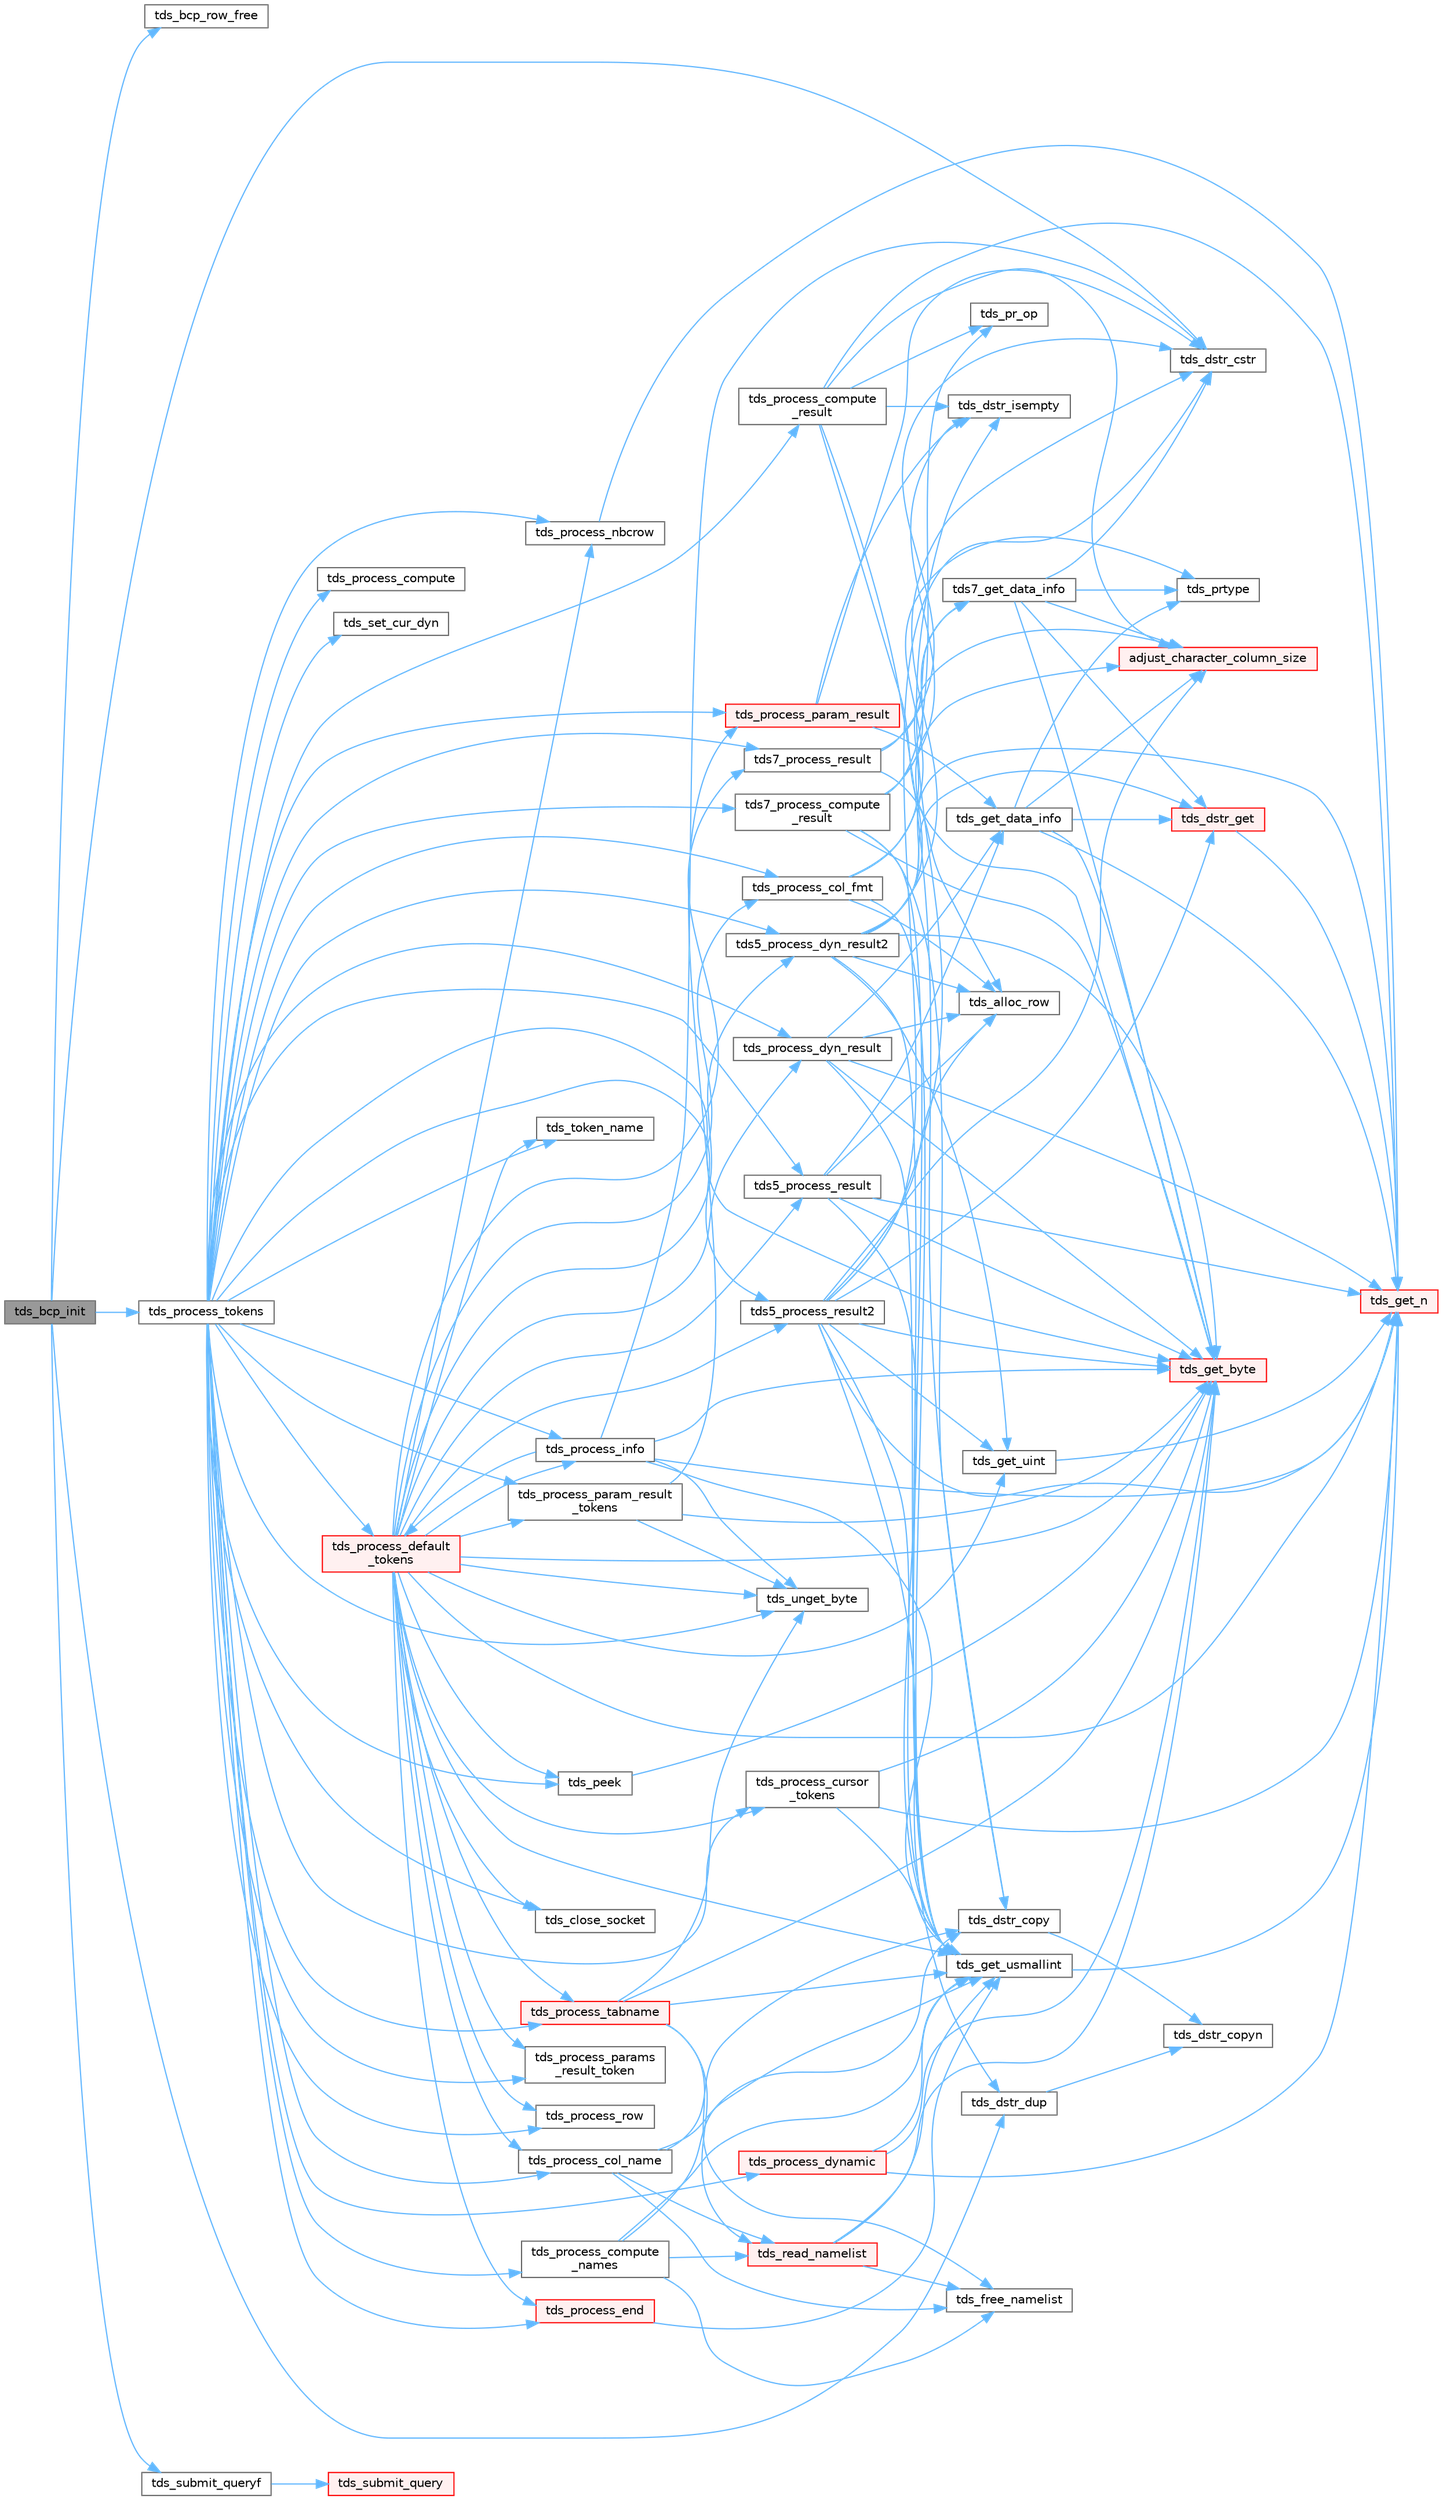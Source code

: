 digraph "tds_bcp_init"
{
 // LATEX_PDF_SIZE
  bgcolor="transparent";
  edge [fontname=Helvetica,fontsize=10,labelfontname=Helvetica,labelfontsize=10];
  node [fontname=Helvetica,fontsize=10,shape=box,height=0.2,width=0.4];
  rankdir="LR";
  Node1 [id="Node000001",label="tds_bcp_init",height=0.2,width=0.4,color="gray40", fillcolor="grey60", style="filled", fontcolor="black",tooltip="Initialize BCP information."];
  Node1 -> Node2 [id="edge1_Node000001_Node000002",color="steelblue1",style="solid",tooltip=" "];
  Node2 [id="Node000002",label="tds_bcp_row_free",height=0.2,width=0.4,color="grey40", fillcolor="white", style="filled",URL="$a00251.html#a7c4f2b050cd1a747604aa305d6877de7",tooltip="Free row data allocated in the result set."];
  Node1 -> Node3 [id="edge2_Node000001_Node000003",color="steelblue1",style="solid",tooltip=" "];
  Node3 [id="Node000003",label="tds_dstr_cstr",height=0.2,width=0.4,color="grey40", fillcolor="white", style="filled",URL="$a00581.html#gac536f0e4d77d3cff5702719362ec1766",tooltip="Returns a C version (NUL terminated string) of dstr."];
  Node1 -> Node4 [id="edge3_Node000001_Node000004",color="steelblue1",style="solid",tooltip=" "];
  Node4 [id="Node000004",label="tds_dstr_dup",height=0.2,width=0.4,color="grey40", fillcolor="white", style="filled",URL="$a00581.html#ga4e6d9fa6f9b9551a5a3390e10a5322e6",tooltip="Duplicate a string from another dynamic string."];
  Node4 -> Node5 [id="edge4_Node000004_Node000005",color="steelblue1",style="solid",tooltip=" "];
  Node5 [id="Node000005",label="tds_dstr_copyn",height=0.2,width=0.4,color="grey40", fillcolor="white", style="filled",URL="$a00581.html#ga656718f240d7403f986ae887d84a6ca1",tooltip="Set string to a given buffer of characters."];
  Node1 -> Node6 [id="edge5_Node000001_Node000006",color="steelblue1",style="solid",tooltip=" "];
  Node6 [id="Node000006",label="tds_process_tokens",height=0.2,width=0.4,color="grey40", fillcolor="white", style="filled",URL="$a00580.html#gabfc9de1d1fe718818caf63a4be4035a6",tooltip="process all streams."];
  Node6 -> Node7 [id="edge6_Node000006_Node000007",color="steelblue1",style="solid",tooltip=" "];
  Node7 [id="Node000007",label="tds5_process_dyn_result2",height=0.2,width=0.4,color="grey40", fillcolor="white", style="filled",URL="$a00580.html#gae688b515631141acfbc41bbb91c8b921",tooltip="Process new TDS 5.0 token for describing output parameters."];
  Node7 -> Node8 [id="edge7_Node000007_Node000008",color="steelblue1",style="solid",tooltip=" "];
  Node8 [id="Node000008",label="adjust_character_column_size",height=0.2,width=0.4,color="red", fillcolor="#FFF0F0", style="filled",URL="$a00580.html#ga91770634ce8c0d6f1fe007b45da186fd",tooltip="Adjust column size according to client's encoding."];
  Node7 -> Node14 [id="edge8_Node000007_Node000014",color="steelblue1",style="solid",tooltip=" "];
  Node14 [id="Node000014",label="tds_alloc_row",height=0.2,width=0.4,color="grey40", fillcolor="white", style="filled",URL="$a00577.html#ga1224fb9277112dc2ce12531d2b73b145",tooltip="Allocate space for row store return NULL on out of memory."];
  Node7 -> Node3 [id="edge9_Node000007_Node000003",color="steelblue1",style="solid",tooltip=" "];
  Node7 -> Node15 [id="edge10_Node000007_Node000015",color="steelblue1",style="solid",tooltip=" "];
  Node15 [id="Node000015",label="tds_dstr_get",height=0.2,width=0.4,color="red", fillcolor="#FFF0F0", style="filled",URL="$a00579.html#ga017c427e9599c031be5c555cb32abe2c",tooltip="Reads a string from wire and put in a DSTR."];
  Node15 -> Node19 [id="edge11_Node000015_Node000019",color="steelblue1",style="solid",tooltip=" "];
  Node19 [id="Node000019",label="tds_get_n",height=0.2,width=0.4,color="red", fillcolor="#FFF0F0", style="filled",URL="$a00579.html#gae777dd57e8d1bb40349d7d7d8434fddf",tooltip="Get N bytes from the buffer and return them in the already allocated space   given to us."];
  Node7 -> Node31 [id="edge12_Node000007_Node000031",color="steelblue1",style="solid",tooltip=" "];
  Node31 [id="Node000031",label="tds_get_byte",height=0.2,width=0.4,color="red", fillcolor="#FFF0F0", style="filled",URL="$a00579.html#ga0cb72d3f6943795c39db1fa692be0a58",tooltip="Return a single byte from the input buffer."];
  Node7 -> Node19 [id="edge13_Node000007_Node000019",color="steelblue1",style="solid",tooltip=" "];
  Node7 -> Node32 [id="edge14_Node000007_Node000032",color="steelblue1",style="solid",tooltip=" "];
  Node32 [id="Node000032",label="tds_get_uint",height=0.2,width=0.4,color="grey40", fillcolor="white", style="filled",URL="$a00579.html#ga9ac121c269e203337a48c5bf8afc48c3",tooltip="Get an int32 from the server."];
  Node32 -> Node19 [id="edge15_Node000032_Node000019",color="steelblue1",style="solid",tooltip=" "];
  Node7 -> Node33 [id="edge16_Node000007_Node000033",color="steelblue1",style="solid",tooltip=" "];
  Node33 [id="Node000033",label="tds_get_usmallint",height=0.2,width=0.4,color="grey40", fillcolor="white", style="filled",URL="$a00579.html#gad38aa5b9547817854ccba1fcc7855861",tooltip="Get an int16 from the server."];
  Node33 -> Node19 [id="edge17_Node000033_Node000019",color="steelblue1",style="solid",tooltip=" "];
  Node6 -> Node34 [id="edge18_Node000006_Node000034",color="steelblue1",style="solid",tooltip=" "];
  Node34 [id="Node000034",label="tds5_process_result",height=0.2,width=0.4,color="grey40", fillcolor="white", style="filled",URL="$a00580.html#ga547b2f48659f77a69aa802d861ac827d",tooltip="tds5_process_result() is the TDS 5.0 result set processing routine."];
  Node34 -> Node14 [id="edge19_Node000034_Node000014",color="steelblue1",style="solid",tooltip=" "];
  Node34 -> Node31 [id="edge20_Node000034_Node000031",color="steelblue1",style="solid",tooltip=" "];
  Node34 -> Node35 [id="edge21_Node000034_Node000035",color="steelblue1",style="solid",tooltip=" "];
  Node35 [id="Node000035",label="tds_get_data_info",height=0.2,width=0.4,color="grey40", fillcolor="white", style="filled",URL="$a00580.html#gad9b6b86f48be077fb44ac603845a0c27",tooltip="Reads data metadata from wire."];
  Node35 -> Node8 [id="edge22_Node000035_Node000008",color="steelblue1",style="solid",tooltip=" "];
  Node35 -> Node15 [id="edge23_Node000035_Node000015",color="steelblue1",style="solid",tooltip=" "];
  Node35 -> Node31 [id="edge24_Node000035_Node000031",color="steelblue1",style="solid",tooltip=" "];
  Node35 -> Node19 [id="edge25_Node000035_Node000019",color="steelblue1",style="solid",tooltip=" "];
  Node35 -> Node36 [id="edge26_Node000035_Node000036",color="steelblue1",style="solid",tooltip=" "];
  Node36 [id="Node000036",label="tds_prtype",height=0.2,width=0.4,color="grey40", fillcolor="white", style="filled",URL="$a00580.html#ga307f949194204f71f1a7e574424048b1",tooltip="Returns string representation of the given type."];
  Node34 -> Node19 [id="edge27_Node000034_Node000019",color="steelblue1",style="solid",tooltip=" "];
  Node34 -> Node33 [id="edge28_Node000034_Node000033",color="steelblue1",style="solid",tooltip=" "];
  Node6 -> Node37 [id="edge29_Node000006_Node000037",color="steelblue1",style="solid",tooltip=" "];
  Node37 [id="Node000037",label="tds5_process_result2",height=0.2,width=0.4,color="grey40", fillcolor="white", style="filled",URL="$a00580.html#gabe2bdd5a41ce067cb31aef18ff81cb1c",tooltip="tds5_process_result2() is the new TDS 5.0 result set processing routine."];
  Node37 -> Node8 [id="edge30_Node000037_Node000008",color="steelblue1",style="solid",tooltip=" "];
  Node37 -> Node14 [id="edge31_Node000037_Node000014",color="steelblue1",style="solid",tooltip=" "];
  Node37 -> Node3 [id="edge32_Node000037_Node000003",color="steelblue1",style="solid",tooltip=" "];
  Node37 -> Node4 [id="edge33_Node000037_Node000004",color="steelblue1",style="solid",tooltip=" "];
  Node37 -> Node15 [id="edge34_Node000037_Node000015",color="steelblue1",style="solid",tooltip=" "];
  Node37 -> Node38 [id="edge35_Node000037_Node000038",color="steelblue1",style="solid",tooltip=" "];
  Node38 [id="Node000038",label="tds_dstr_isempty",height=0.2,width=0.4,color="grey40", fillcolor="white", style="filled",URL="$a00581.html#ga197c6af67f2e7469d06c2aa055917b1e",tooltip="test if string is empty"];
  Node37 -> Node31 [id="edge36_Node000037_Node000031",color="steelblue1",style="solid",tooltip=" "];
  Node37 -> Node19 [id="edge37_Node000037_Node000019",color="steelblue1",style="solid",tooltip=" "];
  Node37 -> Node32 [id="edge38_Node000037_Node000032",color="steelblue1",style="solid",tooltip=" "];
  Node37 -> Node33 [id="edge39_Node000037_Node000033",color="steelblue1",style="solid",tooltip=" "];
  Node6 -> Node39 [id="edge40_Node000006_Node000039",color="steelblue1",style="solid",tooltip=" "];
  Node39 [id="Node000039",label="tds7_process_compute\l_result",height=0.2,width=0.4,color="grey40", fillcolor="white", style="filled",URL="$a00580.html#ga6728e344caa20aea1def85f58dea138b",tooltip="tds7_process_compute_result() processes compute result sets for TDS 7/8."];
  Node39 -> Node40 [id="edge41_Node000039_Node000040",color="steelblue1",style="solid",tooltip=" "];
  Node40 [id="Node000040",label="tds7_get_data_info",height=0.2,width=0.4,color="grey40", fillcolor="white", style="filled",URL="$a00580.html#ga07cee55fd522cca16fb59b7a8f0b1376",tooltip="Reads data information from wire."];
  Node40 -> Node8 [id="edge42_Node000040_Node000008",color="steelblue1",style="solid",tooltip=" "];
  Node40 -> Node3 [id="edge43_Node000040_Node000003",color="steelblue1",style="solid",tooltip=" "];
  Node40 -> Node15 [id="edge44_Node000040_Node000015",color="steelblue1",style="solid",tooltip=" "];
  Node40 -> Node31 [id="edge45_Node000040_Node000031",color="steelblue1",style="solid",tooltip=" "];
  Node40 -> Node36 [id="edge46_Node000040_Node000036",color="steelblue1",style="solid",tooltip=" "];
  Node39 -> Node41 [id="edge47_Node000039_Node000041",color="steelblue1",style="solid",tooltip=" "];
  Node41 [id="Node000041",label="tds_dstr_copy",height=0.2,width=0.4,color="grey40", fillcolor="white", style="filled",URL="$a00581.html#gad96366d9fa93bfc283cef1299fbe97ab",tooltip="copy a string from another"];
  Node41 -> Node5 [id="edge48_Node000041_Node000005",color="steelblue1",style="solid",tooltip=" "];
  Node39 -> Node38 [id="edge49_Node000039_Node000038",color="steelblue1",style="solid",tooltip=" "];
  Node39 -> Node31 [id="edge50_Node000039_Node000031",color="steelblue1",style="solid",tooltip=" "];
  Node39 -> Node33 [id="edge51_Node000039_Node000033",color="steelblue1",style="solid",tooltip=" "];
  Node39 -> Node42 [id="edge52_Node000039_Node000042",color="steelblue1",style="solid",tooltip=" "];
  Node42 [id="Node000042",label="tds_pr_op",height=0.2,width=0.4,color="grey40", fillcolor="white", style="filled",URL="$a00580.html#ga62dc14d21453e88e24880ee0acaca73a",tooltip="Returns string representation for a given operation."];
  Node6 -> Node43 [id="edge53_Node000006_Node000043",color="steelblue1",style="solid",tooltip=" "];
  Node43 [id="Node000043",label="tds7_process_result",height=0.2,width=0.4,color="grey40", fillcolor="white", style="filled",URL="$a00580.html#gaca56fc22d65a24a96d1bef310ade73aa",tooltip="tds7_process_result() is the TDS 7.0 result set processing routine."];
  Node43 -> Node40 [id="edge54_Node000043_Node000040",color="steelblue1",style="solid",tooltip=" "];
  Node43 -> Node14 [id="edge55_Node000043_Node000014",color="steelblue1",style="solid",tooltip=" "];
  Node43 -> Node3 [id="edge56_Node000043_Node000003",color="steelblue1",style="solid",tooltip=" "];
  Node6 -> Node21 [id="edge57_Node000006_Node000021",color="steelblue1",style="solid",tooltip=" "];
  Node21 [id="Node000021",label="tds_close_socket",height=0.2,width=0.4,color="grey40", fillcolor="white", style="filled",URL="$a00579.html#ga3e3f76009fce5ceedb2f42bb2c9aed2e",tooltip="Close current socket."];
  Node6 -> Node31 [id="edge58_Node000006_Node000031",color="steelblue1",style="solid",tooltip=" "];
  Node6 -> Node44 [id="edge59_Node000006_Node000044",color="steelblue1",style="solid",tooltip=" "];
  Node44 [id="Node000044",label="tds_peek",height=0.2,width=0.4,color="grey40", fillcolor="white", style="filled",URL="$a00579.html#ga221e98a9c8be96ec6c8547891e1b53af",tooltip="Reads a byte from the TDS stream without removing it."];
  Node44 -> Node31 [id="edge60_Node000044_Node000031",color="steelblue1",style="solid",tooltip=" "];
  Node6 -> Node45 [id="edge61_Node000006_Node000045",color="steelblue1",style="solid",tooltip=" "];
  Node45 [id="Node000045",label="tds_process_col_fmt",height=0.2,width=0.4,color="grey40", fillcolor="white", style="filled",URL="$a00580.html#ga4e3dd9d3614f5f0433b78b761dd68741",tooltip="tds_process_col_fmt() is the other half of result set processing under TDS 4.2."];
  Node45 -> Node8 [id="edge62_Node000045_Node000008",color="steelblue1",style="solid",tooltip=" "];
  Node45 -> Node14 [id="edge63_Node000045_Node000014",color="steelblue1",style="solid",tooltip=" "];
  Node45 -> Node33 [id="edge64_Node000045_Node000033",color="steelblue1",style="solid",tooltip=" "];
  Node45 -> Node36 [id="edge65_Node000045_Node000036",color="steelblue1",style="solid",tooltip=" "];
  Node6 -> Node46 [id="edge66_Node000006_Node000046",color="steelblue1",style="solid",tooltip=" "];
  Node46 [id="Node000046",label="tds_process_col_name",height=0.2,width=0.4,color="grey40", fillcolor="white", style="filled",URL="$a00580.html#ga905d2fa5e1b602817bd16bb0fcf9eadb",tooltip="tds_process_col_name() is one half of the result set under TDS 4.2 it contains all the column names,..."];
  Node46 -> Node41 [id="edge67_Node000046_Node000041",color="steelblue1",style="solid",tooltip=" "];
  Node46 -> Node47 [id="edge68_Node000046_Node000047",color="steelblue1",style="solid",tooltip=" "];
  Node47 [id="Node000047",label="tds_free_namelist",height=0.2,width=0.4,color="grey40", fillcolor="white", style="filled",URL="$a00580.html#ga21e9de33de9c8c492aa2f96c823596bb",tooltip="Frees list of names."];
  Node46 -> Node33 [id="edge69_Node000046_Node000033",color="steelblue1",style="solid",tooltip=" "];
  Node46 -> Node48 [id="edge70_Node000046_Node000048",color="steelblue1",style="solid",tooltip=" "];
  Node48 [id="Node000048",label="tds_read_namelist",height=0.2,width=0.4,color="red", fillcolor="#FFF0F0", style="filled",URL="$a00580.html#gaeaaed2ea1d8c827da1a0f5b419524ae1",tooltip="Reads list of names (usually table names)"];
  Node48 -> Node47 [id="edge71_Node000048_Node000047",color="steelblue1",style="solid",tooltip=" "];
  Node48 -> Node31 [id="edge72_Node000048_Node000031",color="steelblue1",style="solid",tooltip=" "];
  Node48 -> Node33 [id="edge73_Node000048_Node000033",color="steelblue1",style="solid",tooltip=" "];
  Node6 -> Node50 [id="edge74_Node000006_Node000050",color="steelblue1",style="solid",tooltip=" "];
  Node50 [id="Node000050",label="tds_process_compute",height=0.2,width=0.4,color="grey40", fillcolor="white", style="filled",URL="$a00580.html#ga6fcb37d5addebdc1af9f34ebc59fd7a8",tooltip="tds_process_compute() processes compute rows and places them in the row buffer."];
  Node6 -> Node51 [id="edge75_Node000006_Node000051",color="steelblue1",style="solid",tooltip=" "];
  Node51 [id="Node000051",label="tds_process_compute\l_names",height=0.2,width=0.4,color="grey40", fillcolor="white", style="filled",URL="$a00580.html#gae5b3e01f3d665f9e377de091f46f1ab9",tooltip="tds_process_compute_names() processes compute result sets."];
  Node51 -> Node41 [id="edge76_Node000051_Node000041",color="steelblue1",style="solid",tooltip=" "];
  Node51 -> Node47 [id="edge77_Node000051_Node000047",color="steelblue1",style="solid",tooltip=" "];
  Node51 -> Node33 [id="edge78_Node000051_Node000033",color="steelblue1",style="solid",tooltip=" "];
  Node51 -> Node48 [id="edge79_Node000051_Node000048",color="steelblue1",style="solid",tooltip=" "];
  Node6 -> Node52 [id="edge80_Node000006_Node000052",color="steelblue1",style="solid",tooltip=" "];
  Node52 [id="Node000052",label="tds_process_compute\l_result",height=0.2,width=0.4,color="grey40", fillcolor="white", style="filled",URL="$a00580.html#gae3368ea80d0d8b13791ceb13ee5f19c9",tooltip="tds_process_compute_result() processes compute result sets."];
  Node52 -> Node8 [id="edge81_Node000052_Node000008",color="steelblue1",style="solid",tooltip=" "];
  Node52 -> Node41 [id="edge82_Node000052_Node000041",color="steelblue1",style="solid",tooltip=" "];
  Node52 -> Node38 [id="edge83_Node000052_Node000038",color="steelblue1",style="solid",tooltip=" "];
  Node52 -> Node31 [id="edge84_Node000052_Node000031",color="steelblue1",style="solid",tooltip=" "];
  Node52 -> Node19 [id="edge85_Node000052_Node000019",color="steelblue1",style="solid",tooltip=" "];
  Node52 -> Node42 [id="edge86_Node000052_Node000042",color="steelblue1",style="solid",tooltip=" "];
  Node6 -> Node53 [id="edge87_Node000006_Node000053",color="steelblue1",style="solid",tooltip=" "];
  Node53 [id="Node000053",label="tds_process_cursor\l_tokens",height=0.2,width=0.4,color="grey40", fillcolor="white", style="filled",URL="$a00580.html#ga315d875d90c64d12d61fc9e33b4dee96",tooltip="Reads cursor command results."];
  Node53 -> Node31 [id="edge88_Node000053_Node000031",color="steelblue1",style="solid",tooltip=" "];
  Node53 -> Node19 [id="edge89_Node000053_Node000019",color="steelblue1",style="solid",tooltip=" "];
  Node53 -> Node33 [id="edge90_Node000053_Node000033",color="steelblue1",style="solid",tooltip=" "];
  Node6 -> Node54 [id="edge91_Node000006_Node000054",color="steelblue1",style="solid",tooltip=" "];
  Node54 [id="Node000054",label="tds_process_default\l_tokens",height=0.2,width=0.4,color="red", fillcolor="#FFF0F0", style="filled",URL="$a00580.html#ga39453d084f3f780ac4602d4abf2839f7",tooltip="tds_process_default_tokens() is a catch all function that is called to process tokens not known to ot..."];
  Node54 -> Node7 [id="edge92_Node000054_Node000007",color="steelblue1",style="solid",tooltip=" "];
  Node54 -> Node34 [id="edge93_Node000054_Node000034",color="steelblue1",style="solid",tooltip=" "];
  Node54 -> Node37 [id="edge94_Node000054_Node000037",color="steelblue1",style="solid",tooltip=" "];
  Node54 -> Node43 [id="edge95_Node000054_Node000043",color="steelblue1",style="solid",tooltip=" "];
  Node54 -> Node21 [id="edge96_Node000054_Node000021",color="steelblue1",style="solid",tooltip=" "];
  Node54 -> Node31 [id="edge97_Node000054_Node000031",color="steelblue1",style="solid",tooltip=" "];
  Node54 -> Node19 [id="edge98_Node000054_Node000019",color="steelblue1",style="solid",tooltip=" "];
  Node54 -> Node32 [id="edge99_Node000054_Node000032",color="steelblue1",style="solid",tooltip=" "];
  Node54 -> Node33 [id="edge100_Node000054_Node000033",color="steelblue1",style="solid",tooltip=" "];
  Node54 -> Node44 [id="edge101_Node000054_Node000044",color="steelblue1",style="solid",tooltip=" "];
  Node54 -> Node45 [id="edge102_Node000054_Node000045",color="steelblue1",style="solid",tooltip=" "];
  Node54 -> Node46 [id="edge103_Node000054_Node000046",color="steelblue1",style="solid",tooltip=" "];
  Node54 -> Node53 [id="edge104_Node000054_Node000053",color="steelblue1",style="solid",tooltip=" "];
  Node54 -> Node58 [id="edge105_Node000054_Node000058",color="steelblue1",style="solid",tooltip=" "];
  Node58 [id="Node000058",label="tds_process_dyn_result",height=0.2,width=0.4,color="grey40", fillcolor="white", style="filled",URL="$a00580.html#ga416cf119c1d4a0fca27dc5b50c261358",tooltip="Process results from dynamic."];
  Node58 -> Node14 [id="edge106_Node000058_Node000014",color="steelblue1",style="solid",tooltip=" "];
  Node58 -> Node31 [id="edge107_Node000058_Node000031",color="steelblue1",style="solid",tooltip=" "];
  Node58 -> Node35 [id="edge108_Node000058_Node000035",color="steelblue1",style="solid",tooltip=" "];
  Node58 -> Node19 [id="edge109_Node000058_Node000019",color="steelblue1",style="solid",tooltip=" "];
  Node58 -> Node33 [id="edge110_Node000058_Node000033",color="steelblue1",style="solid",tooltip=" "];
  Node54 -> Node59 [id="edge111_Node000054_Node000059",color="steelblue1",style="solid",tooltip=" "];
  Node59 [id="Node000059",label="tds_process_end",height=0.2,width=0.4,color="red", fillcolor="#FFF0F0", style="filled",URL="$a00580.html#ga7a081cf9bb8f04ead12f0299fb7c4cd9",tooltip="tds_process_end() processes any of the DONE, DONEPROC, or DONEINPROC tokens."];
  Node59 -> Node33 [id="edge112_Node000059_Node000033",color="steelblue1",style="solid",tooltip=" "];
  Node54 -> Node82 [id="edge113_Node000054_Node000082",color="steelblue1",style="solid",tooltip=" "];
  Node82 [id="Node000082",label="tds_process_info",height=0.2,width=0.4,color="grey40", fillcolor="white", style="filled",URL="$a00580.html#ga65a2316369529731732f200c190d05d6",tooltip="tds_process_info() is called for INFO, ERR, or EED tokens and is responsible for calling the CLI's me..."];
  Node82 -> Node3 [id="edge114_Node000082_Node000003",color="steelblue1",style="solid",tooltip=" "];
  Node82 -> Node31 [id="edge115_Node000082_Node000031",color="steelblue1",style="solid",tooltip=" "];
  Node82 -> Node19 [id="edge116_Node000082_Node000019",color="steelblue1",style="solid",tooltip=" "];
  Node82 -> Node33 [id="edge117_Node000082_Node000033",color="steelblue1",style="solid",tooltip=" "];
  Node82 -> Node54 [id="edge118_Node000082_Node000054",color="steelblue1",style="solid",tooltip=" "];
  Node82 -> Node83 [id="edge119_Node000082_Node000083",color="steelblue1",style="solid",tooltip=" "];
  Node83 [id="Node000083",label="tds_unget_byte",height=0.2,width=0.4,color="grey40", fillcolor="white", style="filled",URL="$a00579.html#gad70d59fb317d098b0c9fd29dd77131a8",tooltip="Unget will always work as long as you don't call it twice in a row."];
  Node54 -> Node84 [id="edge120_Node000054_Node000084",color="steelblue1",style="solid",tooltip=" "];
  Node84 [id="Node000084",label="tds_process_nbcrow",height=0.2,width=0.4,color="grey40", fillcolor="white", style="filled",URL="$a00580.html#gaf7264c9eb3aa7a73358a4c65f02d3d3c",tooltip="tds_process_nbcrow() processes rows and places them in the row buffer."];
  Node84 -> Node19 [id="edge121_Node000084_Node000019",color="steelblue1",style="solid",tooltip=" "];
  Node54 -> Node85 [id="edge122_Node000054_Node000085",color="steelblue1",style="solid",tooltip=" "];
  Node85 [id="Node000085",label="tds_process_param_result\l_tokens",height=0.2,width=0.4,color="grey40", fillcolor="white", style="filled",URL="$a00580.html#ga9fdef8228d29cab7fa9098f07fa73fba",tooltip="Process parameters from networks."];
  Node85 -> Node31 [id="edge123_Node000085_Node000031",color="steelblue1",style="solid",tooltip=" "];
  Node85 -> Node86 [id="edge124_Node000085_Node000086",color="steelblue1",style="solid",tooltip=" "];
  Node86 [id="Node000086",label="tds_process_param_result",height=0.2,width=0.4,color="red", fillcolor="#FFF0F0", style="filled",URL="$a00580.html#gacb3354443bcefe7a500a500a4904cc05",tooltip="process output parameters of a stored procedure."];
  Node86 -> Node3 [id="edge125_Node000086_Node000003",color="steelblue1",style="solid",tooltip=" "];
  Node86 -> Node38 [id="edge126_Node000086_Node000038",color="steelblue1",style="solid",tooltip=" "];
  Node86 -> Node35 [id="edge127_Node000086_Node000035",color="steelblue1",style="solid",tooltip=" "];
  Node85 -> Node83 [id="edge128_Node000085_Node000083",color="steelblue1",style="solid",tooltip=" "];
  Node54 -> Node90 [id="edge129_Node000054_Node000090",color="steelblue1",style="solid",tooltip=" "];
  Node90 [id="Node000090",label="tds_process_params\l_result_token",height=0.2,width=0.4,color="grey40", fillcolor="white", style="filled",URL="$a00580.html#ga7b18c0911a9dc69939577b39eb64725d",tooltip="tds_process_params_result_token() processes params on TDS5."];
  Node54 -> Node91 [id="edge130_Node000054_Node000091",color="steelblue1",style="solid",tooltip=" "];
  Node91 [id="Node000091",label="tds_process_row",height=0.2,width=0.4,color="grey40", fillcolor="white", style="filled",URL="$a00580.html#gaad814dd6e35aee8332035d06dc8b5d65",tooltip="tds_process_row() processes rows and places them in the row buffer."];
  Node54 -> Node92 [id="edge131_Node000054_Node000092",color="steelblue1",style="solid",tooltip=" "];
  Node92 [id="Node000092",label="tds_process_tabname",height=0.2,width=0.4,color="red", fillcolor="#FFF0F0", style="filled",URL="$a00580.html#gaeec59bca9bd0c5388e245f0d19d9c81a",tooltip="Process list of table from network."];
  Node92 -> Node47 [id="edge132_Node000092_Node000047",color="steelblue1",style="solid",tooltip=" "];
  Node92 -> Node31 [id="edge133_Node000092_Node000031",color="steelblue1",style="solid",tooltip=" "];
  Node92 -> Node33 [id="edge134_Node000092_Node000033",color="steelblue1",style="solid",tooltip=" "];
  Node92 -> Node48 [id="edge135_Node000092_Node000048",color="steelblue1",style="solid",tooltip=" "];
  Node92 -> Node83 [id="edge136_Node000092_Node000083",color="steelblue1",style="solid",tooltip=" "];
  Node54 -> Node96 [id="edge137_Node000054_Node000096",color="steelblue1",style="solid",tooltip=" "];
  Node96 [id="Node000096",label="tds_token_name",height=0.2,width=0.4,color="grey40", fillcolor="white", style="filled",URL="$a00580.html#ga7f24a7af985cd320788122e98072b7af",tooltip="Returns string representation for a given token type."];
  Node54 -> Node83 [id="edge138_Node000054_Node000083",color="steelblue1",style="solid",tooltip=" "];
  Node6 -> Node58 [id="edge139_Node000006_Node000058",color="steelblue1",style="solid",tooltip=" "];
  Node6 -> Node97 [id="edge140_Node000006_Node000097",color="steelblue1",style="solid",tooltip=" "];
  Node97 [id="Node000097",label="tds_process_dynamic",height=0.2,width=0.4,color="red", fillcolor="#FFF0F0", style="filled",URL="$a00580.html#ga5cfc0340d8d717e67f60037e029b2142",tooltip="tds_process_dynamic() finds the element of the dyns array for the id"];
  Node97 -> Node31 [id="edge141_Node000097_Node000031",color="steelblue1",style="solid",tooltip=" "];
  Node97 -> Node19 [id="edge142_Node000097_Node000019",color="steelblue1",style="solid",tooltip=" "];
  Node97 -> Node33 [id="edge143_Node000097_Node000033",color="steelblue1",style="solid",tooltip=" "];
  Node6 -> Node59 [id="edge144_Node000006_Node000059",color="steelblue1",style="solid",tooltip=" "];
  Node6 -> Node82 [id="edge145_Node000006_Node000082",color="steelblue1",style="solid",tooltip=" "];
  Node6 -> Node84 [id="edge146_Node000006_Node000084",color="steelblue1",style="solid",tooltip=" "];
  Node6 -> Node86 [id="edge147_Node000006_Node000086",color="steelblue1",style="solid",tooltip=" "];
  Node6 -> Node85 [id="edge148_Node000006_Node000085",color="steelblue1",style="solid",tooltip=" "];
  Node6 -> Node90 [id="edge149_Node000006_Node000090",color="steelblue1",style="solid",tooltip=" "];
  Node6 -> Node91 [id="edge150_Node000006_Node000091",color="steelblue1",style="solid",tooltip=" "];
  Node6 -> Node92 [id="edge151_Node000006_Node000092",color="steelblue1",style="solid",tooltip=" "];
  Node6 -> Node76 [id="edge152_Node000006_Node000076",color="steelblue1",style="solid",tooltip=" "];
  Node76 [id="Node000076",label="tds_set_cur_dyn",height=0.2,width=0.4,color="grey40", fillcolor="white", style="filled",URL="$a00578.html#gae8b7db85af16701fc0604eb117cbd4e4",tooltip="Set current dynamic."];
  Node6 -> Node96 [id="edge153_Node000006_Node000096",color="steelblue1",style="solid",tooltip=" "];
  Node6 -> Node83 [id="edge154_Node000006_Node000083",color="steelblue1",style="solid",tooltip=" "];
  Node1 -> Node99 [id="edge155_Node000001_Node000099",color="steelblue1",style="solid",tooltip=" "];
  Node99 [id="Node000099",label="tds_submit_queryf",height=0.2,width=0.4,color="grey40", fillcolor="white", style="filled",URL="$a00578.html#gad695defcbf663b0023851a198206a772",tooltip="Format and submit a query."];
  Node99 -> Node100 [id="edge156_Node000099_Node000100",color="steelblue1",style="solid",tooltip=" "];
  Node100 [id="Node000100",label="tds_submit_query",height=0.2,width=0.4,color="red", fillcolor="#FFF0F0", style="filled",URL="$a00578.html#ga5a29ae7f99d089dc3cea85ec6ee5f3ab",tooltip="Sends a language string to the database server for processing."];
}
